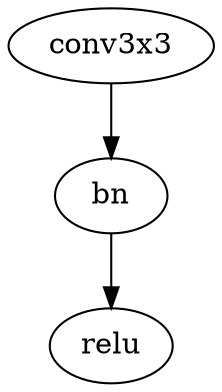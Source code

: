 digraph block_b {
    conv3x3 [op_type="conv3x3",
             input=yes ];
    bn [op_type="batch_norm"];
    relu [op_type="relu",
             output=yes];

    conv3x3 -> bn -> relu;
}